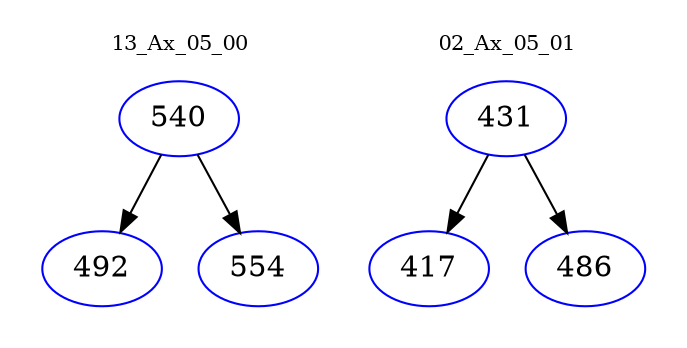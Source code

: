 digraph{
subgraph cluster_0 {
color = white
label = "13_Ax_05_00";
fontsize=10;
T0_540 [label="540", color="blue"]
T0_540 -> T0_492 [color="black"]
T0_492 [label="492", color="blue"]
T0_540 -> T0_554 [color="black"]
T0_554 [label="554", color="blue"]
}
subgraph cluster_1 {
color = white
label = "02_Ax_05_01";
fontsize=10;
T1_431 [label="431", color="blue"]
T1_431 -> T1_417 [color="black"]
T1_417 [label="417", color="blue"]
T1_431 -> T1_486 [color="black"]
T1_486 [label="486", color="blue"]
}
}
